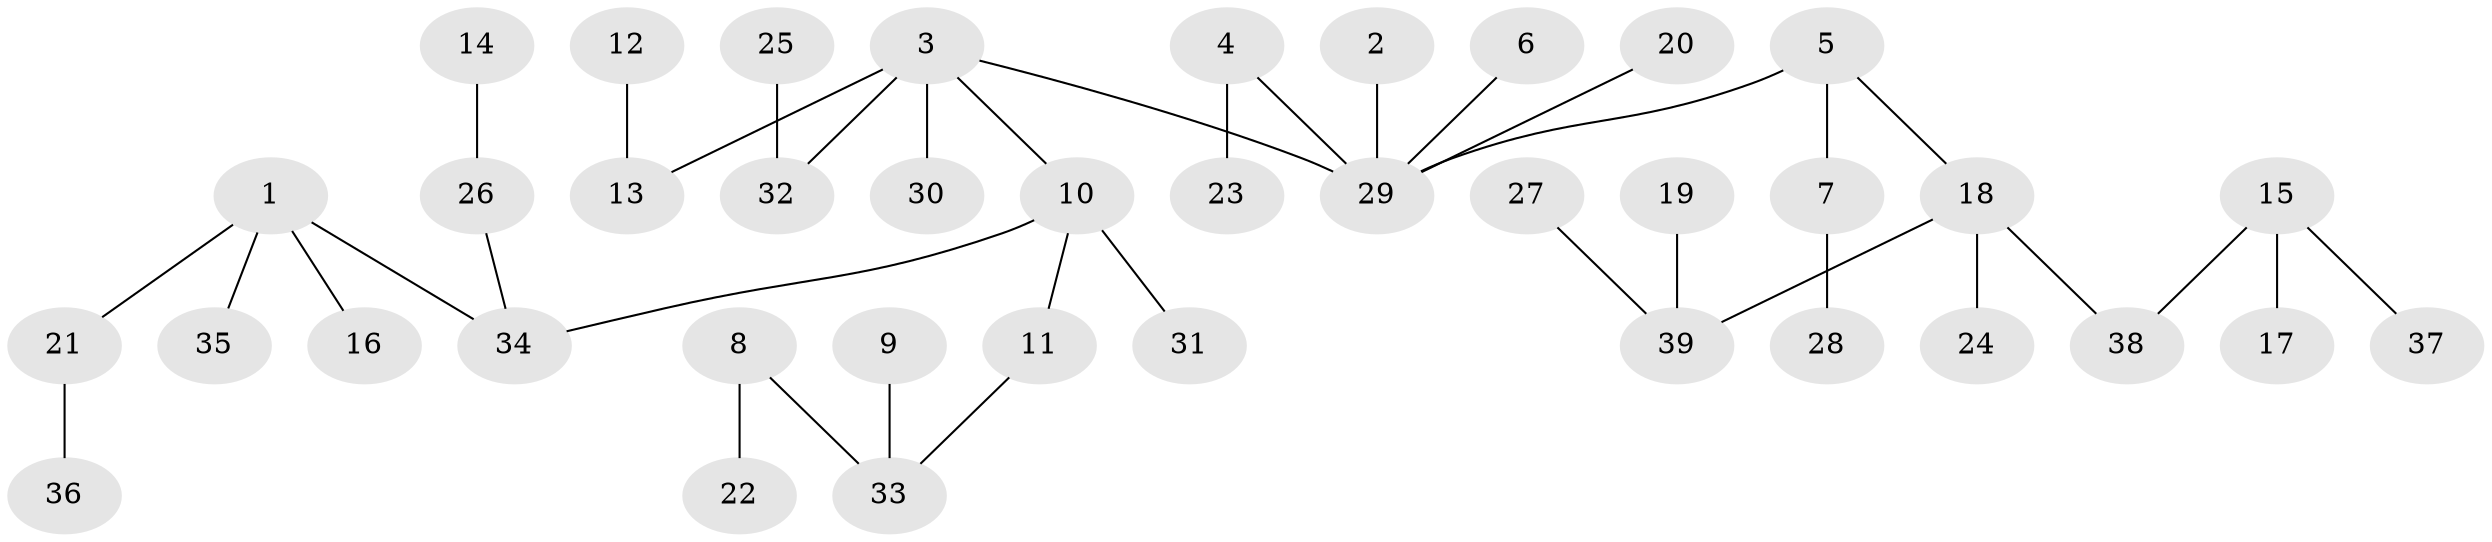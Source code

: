 // original degree distribution, {5: 0.05194805194805195, 4: 0.06493506493506493, 3: 0.12987012987012986, 2: 0.22077922077922077, 8: 0.012987012987012988, 1: 0.5194805194805194}
// Generated by graph-tools (version 1.1) at 2025/37/03/04/25 23:37:20]
// undirected, 39 vertices, 38 edges
graph export_dot {
  node [color=gray90,style=filled];
  1;
  2;
  3;
  4;
  5;
  6;
  7;
  8;
  9;
  10;
  11;
  12;
  13;
  14;
  15;
  16;
  17;
  18;
  19;
  20;
  21;
  22;
  23;
  24;
  25;
  26;
  27;
  28;
  29;
  30;
  31;
  32;
  33;
  34;
  35;
  36;
  37;
  38;
  39;
  1 -- 16 [weight=1.0];
  1 -- 21 [weight=1.0];
  1 -- 34 [weight=1.0];
  1 -- 35 [weight=1.0];
  2 -- 29 [weight=1.0];
  3 -- 10 [weight=1.0];
  3 -- 13 [weight=1.0];
  3 -- 29 [weight=1.0];
  3 -- 30 [weight=1.0];
  3 -- 32 [weight=1.0];
  4 -- 23 [weight=1.0];
  4 -- 29 [weight=1.0];
  5 -- 7 [weight=1.0];
  5 -- 18 [weight=1.0];
  5 -- 29 [weight=1.0];
  6 -- 29 [weight=1.0];
  7 -- 28 [weight=1.0];
  8 -- 22 [weight=1.0];
  8 -- 33 [weight=1.0];
  9 -- 33 [weight=1.0];
  10 -- 11 [weight=1.0];
  10 -- 31 [weight=1.0];
  10 -- 34 [weight=1.0];
  11 -- 33 [weight=1.0];
  12 -- 13 [weight=1.0];
  14 -- 26 [weight=1.0];
  15 -- 17 [weight=1.0];
  15 -- 37 [weight=1.0];
  15 -- 38 [weight=1.0];
  18 -- 24 [weight=1.0];
  18 -- 38 [weight=1.0];
  18 -- 39 [weight=1.0];
  19 -- 39 [weight=1.0];
  20 -- 29 [weight=1.0];
  21 -- 36 [weight=1.0];
  25 -- 32 [weight=1.0];
  26 -- 34 [weight=1.0];
  27 -- 39 [weight=1.0];
}
